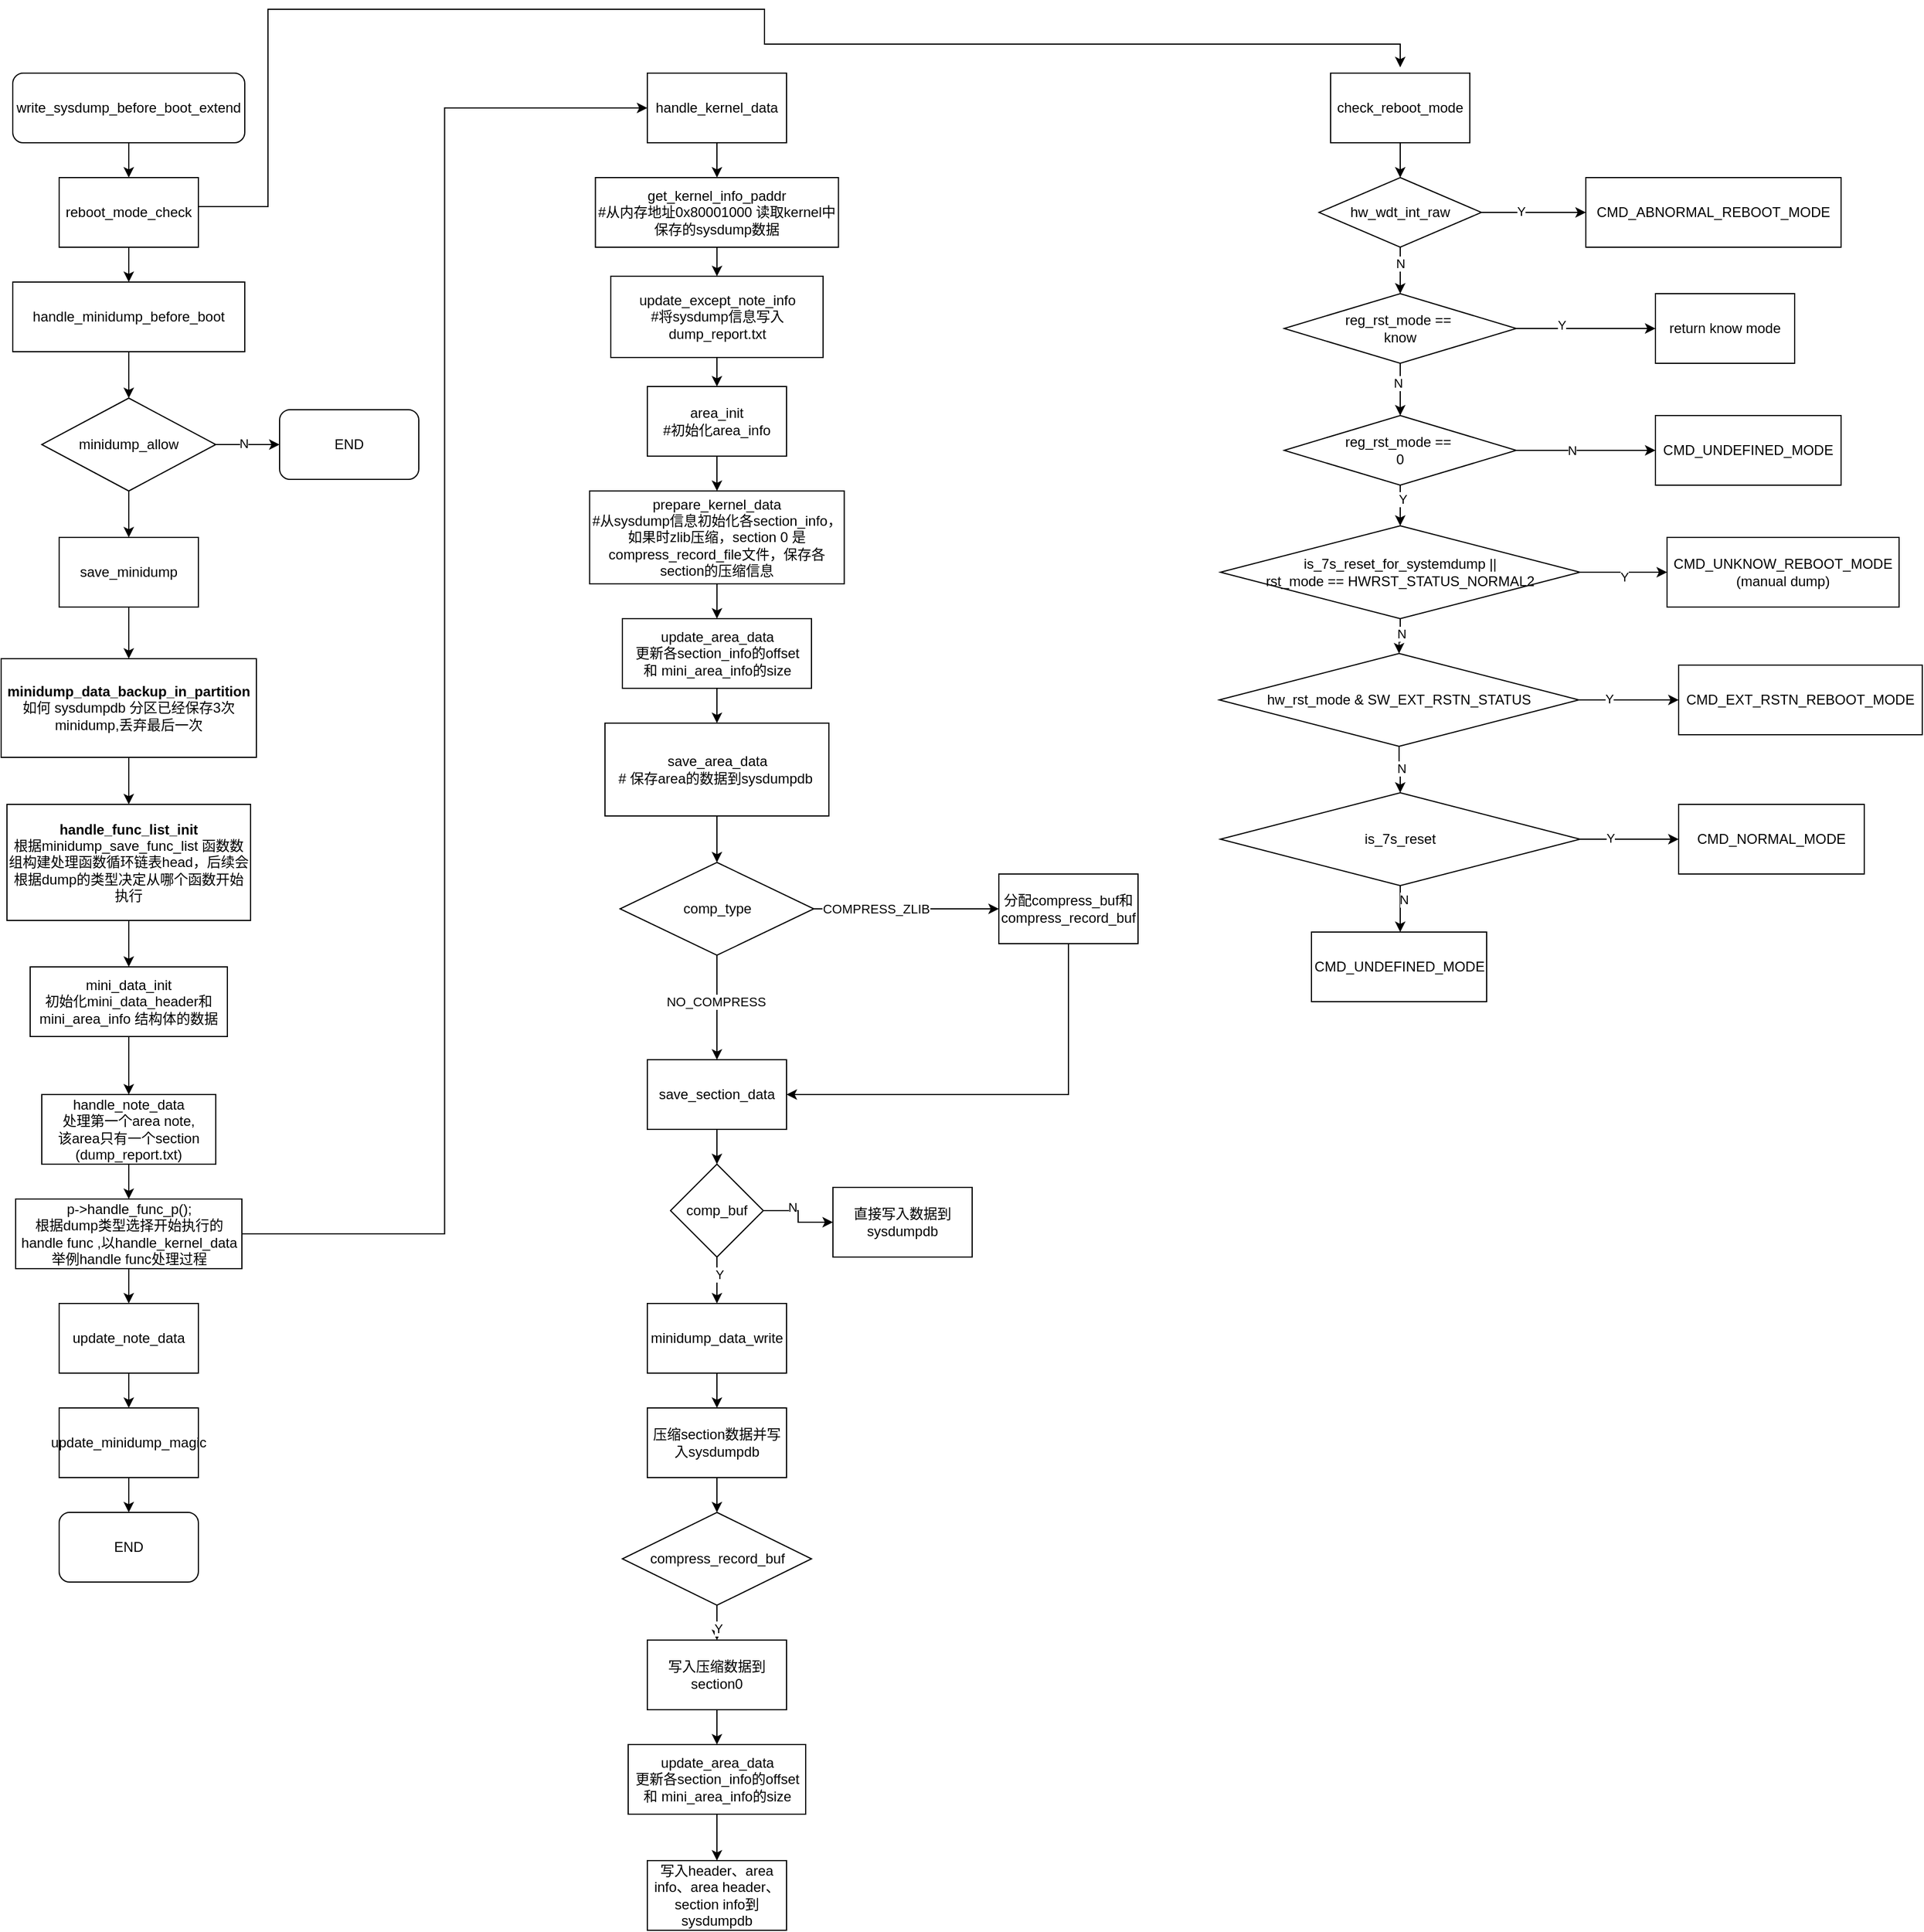 <mxfile version="26.0.9">
  <diagram id="C5RBs43oDa-KdzZeNtuy" name="Page-1">
    <mxGraphModel dx="724" dy="494" grid="1" gridSize="10" guides="1" tooltips="1" connect="1" arrows="1" fold="1" page="1" pageScale="1" pageWidth="827" pageHeight="1169" math="0" shadow="0">
      <root>
        <mxCell id="WIyWlLk6GJQsqaUBKTNV-0" />
        <mxCell id="WIyWlLk6GJQsqaUBKTNV-1" parent="WIyWlLk6GJQsqaUBKTNV-0" />
        <mxCell id="IBkAoVln-m4Y2JsK69sD-1" value="" style="edgeStyle=orthogonalEdgeStyle;rounded=0;orthogonalLoop=1;jettySize=auto;html=1;" edge="1" parent="WIyWlLk6GJQsqaUBKTNV-1" source="WIyWlLk6GJQsqaUBKTNV-3" target="IBkAoVln-m4Y2JsK69sD-0">
          <mxGeometry relative="1" as="geometry" />
        </mxCell>
        <mxCell id="WIyWlLk6GJQsqaUBKTNV-3" value="write_sysdump_before_boot_extend" style="rounded=1;whiteSpace=wrap;html=1;fontSize=12;glass=0;strokeWidth=1;shadow=0;" parent="WIyWlLk6GJQsqaUBKTNV-1" vertex="1">
          <mxGeometry x="160" y="80" width="200" height="60" as="geometry" />
        </mxCell>
        <mxCell id="IBkAoVln-m4Y2JsK69sD-49" value="" style="edgeStyle=orthogonalEdgeStyle;rounded=0;orthogonalLoop=1;jettySize=auto;html=1;" edge="1" parent="WIyWlLk6GJQsqaUBKTNV-1" source="IBkAoVln-m4Y2JsK69sD-0" target="IBkAoVln-m4Y2JsK69sD-48">
          <mxGeometry relative="1" as="geometry" />
        </mxCell>
        <mxCell id="IBkAoVln-m4Y2JsK69sD-121" style="edgeStyle=orthogonalEdgeStyle;rounded=0;orthogonalLoop=1;jettySize=auto;html=1;exitX=1;exitY=0.5;exitDx=0;exitDy=0;entryX=0.5;entryY=0;entryDx=0;entryDy=0;" edge="1" parent="WIyWlLk6GJQsqaUBKTNV-1">
          <mxGeometry relative="1" as="geometry">
            <mxPoint x="320" y="195" as="sourcePoint" />
            <mxPoint x="1356" y="75" as="targetPoint" />
            <Array as="points">
              <mxPoint x="380" y="195" />
              <mxPoint x="380" y="25" />
              <mxPoint x="808" y="25" />
              <mxPoint x="808" y="55" />
              <mxPoint x="1356" y="55" />
            </Array>
          </mxGeometry>
        </mxCell>
        <mxCell id="IBkAoVln-m4Y2JsK69sD-0" value="reboot_mode_check" style="rounded=0;whiteSpace=wrap;html=1;" vertex="1" parent="WIyWlLk6GJQsqaUBKTNV-1">
          <mxGeometry x="200" y="170" width="120" height="60" as="geometry" />
        </mxCell>
        <mxCell id="IBkAoVln-m4Y2JsK69sD-5" value="" style="edgeStyle=orthogonalEdgeStyle;rounded=0;orthogonalLoop=1;jettySize=auto;html=1;" edge="1" parent="WIyWlLk6GJQsqaUBKTNV-1" source="IBkAoVln-m4Y2JsK69sD-2" target="IBkAoVln-m4Y2JsK69sD-4">
          <mxGeometry relative="1" as="geometry" />
        </mxCell>
        <mxCell id="IBkAoVln-m4Y2JsK69sD-2" value="check_reboot_mode" style="rounded=0;whiteSpace=wrap;html=1;" vertex="1" parent="WIyWlLk6GJQsqaUBKTNV-1">
          <mxGeometry x="1296" y="80" width="120" height="60" as="geometry" />
        </mxCell>
        <mxCell id="IBkAoVln-m4Y2JsK69sD-7" value="" style="edgeStyle=orthogonalEdgeStyle;rounded=0;orthogonalLoop=1;jettySize=auto;html=1;" edge="1" parent="WIyWlLk6GJQsqaUBKTNV-1" source="IBkAoVln-m4Y2JsK69sD-4" target="IBkAoVln-m4Y2JsK69sD-6">
          <mxGeometry relative="1" as="geometry" />
        </mxCell>
        <mxCell id="IBkAoVln-m4Y2JsK69sD-8" value="Y" style="edgeLabel;html=1;align=center;verticalAlign=middle;resizable=0;points=[];" vertex="1" connectable="0" parent="IBkAoVln-m4Y2JsK69sD-7">
          <mxGeometry x="-0.244" y="1" relative="1" as="geometry">
            <mxPoint as="offset" />
          </mxGeometry>
        </mxCell>
        <mxCell id="IBkAoVln-m4Y2JsK69sD-10" value="" style="edgeStyle=orthogonalEdgeStyle;rounded=0;orthogonalLoop=1;jettySize=auto;html=1;" edge="1" parent="WIyWlLk6GJQsqaUBKTNV-1" source="IBkAoVln-m4Y2JsK69sD-4" target="IBkAoVln-m4Y2JsK69sD-9">
          <mxGeometry relative="1" as="geometry" />
        </mxCell>
        <mxCell id="IBkAoVln-m4Y2JsK69sD-11" value="N" style="edgeLabel;html=1;align=center;verticalAlign=middle;resizable=0;points=[];" vertex="1" connectable="0" parent="IBkAoVln-m4Y2JsK69sD-10">
          <mxGeometry x="-0.3" relative="1" as="geometry">
            <mxPoint as="offset" />
          </mxGeometry>
        </mxCell>
        <mxCell id="IBkAoVln-m4Y2JsK69sD-4" value="hw_wdt_int_raw" style="rhombus;whiteSpace=wrap;html=1;rounded=0;" vertex="1" parent="WIyWlLk6GJQsqaUBKTNV-1">
          <mxGeometry x="1286" y="170" width="140" height="60" as="geometry" />
        </mxCell>
        <mxCell id="IBkAoVln-m4Y2JsK69sD-6" value="CMD_ABNORMAL_REBOOT_MODE" style="whiteSpace=wrap;html=1;rounded=0;" vertex="1" parent="WIyWlLk6GJQsqaUBKTNV-1">
          <mxGeometry x="1516" y="170" width="220" height="60" as="geometry" />
        </mxCell>
        <mxCell id="IBkAoVln-m4Y2JsK69sD-13" value="" style="edgeStyle=orthogonalEdgeStyle;rounded=0;orthogonalLoop=1;jettySize=auto;html=1;" edge="1" parent="WIyWlLk6GJQsqaUBKTNV-1" source="IBkAoVln-m4Y2JsK69sD-9" target="IBkAoVln-m4Y2JsK69sD-12">
          <mxGeometry relative="1" as="geometry" />
        </mxCell>
        <mxCell id="IBkAoVln-m4Y2JsK69sD-14" value="Y" style="edgeLabel;html=1;align=center;verticalAlign=middle;resizable=0;points=[];" vertex="1" connectable="0" parent="IBkAoVln-m4Y2JsK69sD-13">
          <mxGeometry x="-0.35" y="3" relative="1" as="geometry">
            <mxPoint as="offset" />
          </mxGeometry>
        </mxCell>
        <mxCell id="IBkAoVln-m4Y2JsK69sD-16" value="" style="edgeStyle=orthogonalEdgeStyle;rounded=0;orthogonalLoop=1;jettySize=auto;html=1;" edge="1" parent="WIyWlLk6GJQsqaUBKTNV-1" source="IBkAoVln-m4Y2JsK69sD-9" target="IBkAoVln-m4Y2JsK69sD-15">
          <mxGeometry relative="1" as="geometry" />
        </mxCell>
        <mxCell id="IBkAoVln-m4Y2JsK69sD-17" value="N" style="edgeLabel;html=1;align=center;verticalAlign=middle;resizable=0;points=[];" vertex="1" connectable="0" parent="IBkAoVln-m4Y2JsK69sD-16">
          <mxGeometry x="-0.275" y="-2" relative="1" as="geometry">
            <mxPoint as="offset" />
          </mxGeometry>
        </mxCell>
        <mxCell id="IBkAoVln-m4Y2JsK69sD-9" value="reg_rst_mode ==&amp;nbsp;&lt;div&gt;know&lt;/div&gt;" style="rhombus;whiteSpace=wrap;html=1;rounded=0;" vertex="1" parent="WIyWlLk6GJQsqaUBKTNV-1">
          <mxGeometry x="1256" y="270" width="200" height="60" as="geometry" />
        </mxCell>
        <mxCell id="IBkAoVln-m4Y2JsK69sD-12" value="return know mode" style="whiteSpace=wrap;html=1;rounded=0;" vertex="1" parent="WIyWlLk6GJQsqaUBKTNV-1">
          <mxGeometry x="1576" y="270" width="120" height="60" as="geometry" />
        </mxCell>
        <mxCell id="IBkAoVln-m4Y2JsK69sD-19" value="" style="edgeStyle=orthogonalEdgeStyle;rounded=0;orthogonalLoop=1;jettySize=auto;html=1;" edge="1" parent="WIyWlLk6GJQsqaUBKTNV-1" source="IBkAoVln-m4Y2JsK69sD-15" target="IBkAoVln-m4Y2JsK69sD-18">
          <mxGeometry relative="1" as="geometry" />
        </mxCell>
        <mxCell id="IBkAoVln-m4Y2JsK69sD-20" value="N" style="edgeLabel;html=1;align=center;verticalAlign=middle;resizable=0;points=[];" vertex="1" connectable="0" parent="IBkAoVln-m4Y2JsK69sD-19">
          <mxGeometry x="-0.2" relative="1" as="geometry">
            <mxPoint as="offset" />
          </mxGeometry>
        </mxCell>
        <mxCell id="IBkAoVln-m4Y2JsK69sD-22" value="" style="edgeStyle=orthogonalEdgeStyle;rounded=0;orthogonalLoop=1;jettySize=auto;html=1;" edge="1" parent="WIyWlLk6GJQsqaUBKTNV-1" source="IBkAoVln-m4Y2JsK69sD-15" target="IBkAoVln-m4Y2JsK69sD-21">
          <mxGeometry relative="1" as="geometry" />
        </mxCell>
        <mxCell id="IBkAoVln-m4Y2JsK69sD-23" value="Y" style="edgeLabel;html=1;align=center;verticalAlign=middle;resizable=0;points=[];" vertex="1" connectable="0" parent="IBkAoVln-m4Y2JsK69sD-22">
          <mxGeometry x="-0.467" y="2" relative="1" as="geometry">
            <mxPoint as="offset" />
          </mxGeometry>
        </mxCell>
        <mxCell id="IBkAoVln-m4Y2JsK69sD-15" value="reg_rst_mode ==&amp;nbsp;&lt;div&gt;0&lt;/div&gt;" style="rhombus;whiteSpace=wrap;html=1;rounded=0;" vertex="1" parent="WIyWlLk6GJQsqaUBKTNV-1">
          <mxGeometry x="1256" y="375" width="200" height="60" as="geometry" />
        </mxCell>
        <mxCell id="IBkAoVln-m4Y2JsK69sD-18" value="CMD_UNDEFINED_MODE" style="whiteSpace=wrap;html=1;rounded=0;" vertex="1" parent="WIyWlLk6GJQsqaUBKTNV-1">
          <mxGeometry x="1576" y="375" width="160" height="60" as="geometry" />
        </mxCell>
        <mxCell id="IBkAoVln-m4Y2JsK69sD-25" value="" style="edgeStyle=orthogonalEdgeStyle;rounded=0;orthogonalLoop=1;jettySize=auto;html=1;" edge="1" parent="WIyWlLk6GJQsqaUBKTNV-1" source="IBkAoVln-m4Y2JsK69sD-21" target="IBkAoVln-m4Y2JsK69sD-24">
          <mxGeometry relative="1" as="geometry" />
        </mxCell>
        <mxCell id="IBkAoVln-m4Y2JsK69sD-28" value="Y" style="edgeLabel;html=1;align=center;verticalAlign=middle;resizable=0;points=[];" vertex="1" connectable="0" parent="IBkAoVln-m4Y2JsK69sD-25">
          <mxGeometry x="0.013" y="-4" relative="1" as="geometry">
            <mxPoint as="offset" />
          </mxGeometry>
        </mxCell>
        <mxCell id="IBkAoVln-m4Y2JsK69sD-32" value="" style="edgeStyle=orthogonalEdgeStyle;rounded=0;orthogonalLoop=1;jettySize=auto;html=1;" edge="1" parent="WIyWlLk6GJQsqaUBKTNV-1" source="IBkAoVln-m4Y2JsK69sD-21" target="IBkAoVln-m4Y2JsK69sD-31">
          <mxGeometry relative="1" as="geometry" />
        </mxCell>
        <mxCell id="IBkAoVln-m4Y2JsK69sD-43" value="N" style="edgeLabel;html=1;align=center;verticalAlign=middle;resizable=0;points=[];" vertex="1" connectable="0" parent="IBkAoVln-m4Y2JsK69sD-32">
          <mxGeometry x="-0.161" y="1" relative="1" as="geometry">
            <mxPoint as="offset" />
          </mxGeometry>
        </mxCell>
        <mxCell id="IBkAoVln-m4Y2JsK69sD-21" value="is_7s_reset_for_systemdump ||&lt;br&gt;&lt;div&gt;rst_mode == HWRST_STATUS_NORMAL2&lt;br&gt;&lt;/div&gt;" style="rhombus;whiteSpace=wrap;html=1;rounded=0;" vertex="1" parent="WIyWlLk6GJQsqaUBKTNV-1">
          <mxGeometry x="1201" y="470" width="310" height="80" as="geometry" />
        </mxCell>
        <mxCell id="IBkAoVln-m4Y2JsK69sD-24" value="CMD_UNKNOW_REBOOT_MODE&lt;div&gt;(manual dump)&lt;/div&gt;" style="whiteSpace=wrap;html=1;rounded=0;" vertex="1" parent="WIyWlLk6GJQsqaUBKTNV-1">
          <mxGeometry x="1586" y="480" width="200" height="60" as="geometry" />
        </mxCell>
        <mxCell id="IBkAoVln-m4Y2JsK69sD-34" value="" style="edgeStyle=orthogonalEdgeStyle;rounded=0;orthogonalLoop=1;jettySize=auto;html=1;" edge="1" parent="WIyWlLk6GJQsqaUBKTNV-1" source="IBkAoVln-m4Y2JsK69sD-31" target="IBkAoVln-m4Y2JsK69sD-33">
          <mxGeometry relative="1" as="geometry" />
        </mxCell>
        <mxCell id="IBkAoVln-m4Y2JsK69sD-44" value="Y" style="edgeLabel;html=1;align=center;verticalAlign=middle;resizable=0;points=[];" vertex="1" connectable="0" parent="IBkAoVln-m4Y2JsK69sD-34">
          <mxGeometry x="-0.395" y="1" relative="1" as="geometry">
            <mxPoint as="offset" />
          </mxGeometry>
        </mxCell>
        <mxCell id="IBkAoVln-m4Y2JsK69sD-36" value="" style="edgeStyle=orthogonalEdgeStyle;rounded=0;orthogonalLoop=1;jettySize=auto;html=1;" edge="1" parent="WIyWlLk6GJQsqaUBKTNV-1" source="IBkAoVln-m4Y2JsK69sD-31" target="IBkAoVln-m4Y2JsK69sD-35">
          <mxGeometry relative="1" as="geometry" />
        </mxCell>
        <mxCell id="IBkAoVln-m4Y2JsK69sD-45" value="N" style="edgeLabel;html=1;align=center;verticalAlign=middle;resizable=0;points=[];" vertex="1" connectable="0" parent="IBkAoVln-m4Y2JsK69sD-36">
          <mxGeometry x="-0.075" y="2" relative="1" as="geometry">
            <mxPoint as="offset" />
          </mxGeometry>
        </mxCell>
        <mxCell id="IBkAoVln-m4Y2JsK69sD-31" value="&lt;div&gt;hw_rst_mode &amp;amp; SW_EXT_RSTN_STATUS&lt;br&gt;&lt;/div&gt;" style="rhombus;whiteSpace=wrap;html=1;rounded=0;" vertex="1" parent="WIyWlLk6GJQsqaUBKTNV-1">
          <mxGeometry x="1200" y="580" width="310" height="80" as="geometry" />
        </mxCell>
        <mxCell id="IBkAoVln-m4Y2JsK69sD-33" value="CMD_EXT_RSTN_REBOOT_MODE" style="whiteSpace=wrap;html=1;rounded=0;" vertex="1" parent="WIyWlLk6GJQsqaUBKTNV-1">
          <mxGeometry x="1596" y="590" width="210" height="60" as="geometry" />
        </mxCell>
        <mxCell id="IBkAoVln-m4Y2JsK69sD-40" value="" style="edgeStyle=orthogonalEdgeStyle;rounded=0;orthogonalLoop=1;jettySize=auto;html=1;" edge="1" parent="WIyWlLk6GJQsqaUBKTNV-1" source="IBkAoVln-m4Y2JsK69sD-35" target="IBkAoVln-m4Y2JsK69sD-39">
          <mxGeometry relative="1" as="geometry" />
        </mxCell>
        <mxCell id="IBkAoVln-m4Y2JsK69sD-46" value="Y" style="edgeLabel;html=1;align=center;verticalAlign=middle;resizable=0;points=[];" vertex="1" connectable="0" parent="IBkAoVln-m4Y2JsK69sD-40">
          <mxGeometry x="-0.394" y="1" relative="1" as="geometry">
            <mxPoint as="offset" />
          </mxGeometry>
        </mxCell>
        <mxCell id="IBkAoVln-m4Y2JsK69sD-42" value="" style="edgeStyle=orthogonalEdgeStyle;rounded=0;orthogonalLoop=1;jettySize=auto;html=1;" edge="1" parent="WIyWlLk6GJQsqaUBKTNV-1" source="IBkAoVln-m4Y2JsK69sD-35">
          <mxGeometry relative="1" as="geometry">
            <mxPoint x="1356" y="820" as="targetPoint" />
          </mxGeometry>
        </mxCell>
        <mxCell id="IBkAoVln-m4Y2JsK69sD-47" value="N" style="edgeLabel;html=1;align=center;verticalAlign=middle;resizable=0;points=[];" vertex="1" connectable="0" parent="IBkAoVln-m4Y2JsK69sD-42">
          <mxGeometry x="-0.4" y="3" relative="1" as="geometry">
            <mxPoint as="offset" />
          </mxGeometry>
        </mxCell>
        <mxCell id="IBkAoVln-m4Y2JsK69sD-35" value="&lt;div&gt;is_7s_reset&lt;br&gt;&lt;/div&gt;" style="rhombus;whiteSpace=wrap;html=1;rounded=0;" vertex="1" parent="WIyWlLk6GJQsqaUBKTNV-1">
          <mxGeometry x="1201" y="700" width="310" height="80" as="geometry" />
        </mxCell>
        <mxCell id="IBkAoVln-m4Y2JsK69sD-39" value="CMD_NORMAL_MODE" style="whiteSpace=wrap;html=1;rounded=0;" vertex="1" parent="WIyWlLk6GJQsqaUBKTNV-1">
          <mxGeometry x="1596" y="710" width="160" height="60" as="geometry" />
        </mxCell>
        <mxCell id="IBkAoVln-m4Y2JsK69sD-41" value="CMD_UNDEFINED_MODE" style="whiteSpace=wrap;html=1;rounded=0;" vertex="1" parent="WIyWlLk6GJQsqaUBKTNV-1">
          <mxGeometry x="1279.5" y="820" width="151" height="60" as="geometry" />
        </mxCell>
        <mxCell id="IBkAoVln-m4Y2JsK69sD-51" value="" style="edgeStyle=orthogonalEdgeStyle;rounded=0;orthogonalLoop=1;jettySize=auto;html=1;" edge="1" parent="WIyWlLk6GJQsqaUBKTNV-1" source="IBkAoVln-m4Y2JsK69sD-48" target="IBkAoVln-m4Y2JsK69sD-50">
          <mxGeometry relative="1" as="geometry" />
        </mxCell>
        <mxCell id="IBkAoVln-m4Y2JsK69sD-48" value="handle_minidump_before_boot" style="whiteSpace=wrap;html=1;rounded=0;" vertex="1" parent="WIyWlLk6GJQsqaUBKTNV-1">
          <mxGeometry x="160" y="260" width="200" height="60" as="geometry" />
        </mxCell>
        <mxCell id="IBkAoVln-m4Y2JsK69sD-53" value="" style="edgeStyle=orthogonalEdgeStyle;rounded=0;orthogonalLoop=1;jettySize=auto;html=1;" edge="1" parent="WIyWlLk6GJQsqaUBKTNV-1" source="IBkAoVln-m4Y2JsK69sD-50" target="IBkAoVln-m4Y2JsK69sD-52">
          <mxGeometry relative="1" as="geometry" />
        </mxCell>
        <mxCell id="IBkAoVln-m4Y2JsK69sD-54" value="N" style="edgeLabel;html=1;align=center;verticalAlign=middle;resizable=0;points=[];" vertex="1" connectable="0" parent="IBkAoVln-m4Y2JsK69sD-53">
          <mxGeometry x="-0.149" y="1" relative="1" as="geometry">
            <mxPoint as="offset" />
          </mxGeometry>
        </mxCell>
        <mxCell id="IBkAoVln-m4Y2JsK69sD-58" value="" style="edgeStyle=orthogonalEdgeStyle;rounded=0;orthogonalLoop=1;jettySize=auto;html=1;" edge="1" parent="WIyWlLk6GJQsqaUBKTNV-1" source="IBkAoVln-m4Y2JsK69sD-50" target="IBkAoVln-m4Y2JsK69sD-57">
          <mxGeometry relative="1" as="geometry" />
        </mxCell>
        <mxCell id="IBkAoVln-m4Y2JsK69sD-50" value="minidump_allow" style="rhombus;whiteSpace=wrap;html=1;rounded=0;" vertex="1" parent="WIyWlLk6GJQsqaUBKTNV-1">
          <mxGeometry x="185" y="360" width="150" height="80" as="geometry" />
        </mxCell>
        <mxCell id="IBkAoVln-m4Y2JsK69sD-52" value="END" style="rounded=1;whiteSpace=wrap;html=1;" vertex="1" parent="WIyWlLk6GJQsqaUBKTNV-1">
          <mxGeometry x="390" y="370" width="120" height="60" as="geometry" />
        </mxCell>
        <mxCell id="IBkAoVln-m4Y2JsK69sD-60" value="" style="edgeStyle=orthogonalEdgeStyle;rounded=0;orthogonalLoop=1;jettySize=auto;html=1;" edge="1" parent="WIyWlLk6GJQsqaUBKTNV-1" source="IBkAoVln-m4Y2JsK69sD-57" target="IBkAoVln-m4Y2JsK69sD-59">
          <mxGeometry relative="1" as="geometry" />
        </mxCell>
        <mxCell id="IBkAoVln-m4Y2JsK69sD-57" value="save_minidump" style="whiteSpace=wrap;html=1;rounded=0;" vertex="1" parent="WIyWlLk6GJQsqaUBKTNV-1">
          <mxGeometry x="200" y="480" width="120" height="60" as="geometry" />
        </mxCell>
        <mxCell id="IBkAoVln-m4Y2JsK69sD-62" value="" style="edgeStyle=orthogonalEdgeStyle;rounded=0;orthogonalLoop=1;jettySize=auto;html=1;" edge="1" parent="WIyWlLk6GJQsqaUBKTNV-1" source="IBkAoVln-m4Y2JsK69sD-59" target="IBkAoVln-m4Y2JsK69sD-61">
          <mxGeometry relative="1" as="geometry" />
        </mxCell>
        <mxCell id="IBkAoVln-m4Y2JsK69sD-59" value="&lt;b&gt;minidump_data_backup_in_partition&lt;/b&gt;&lt;div&gt;如何 sysdumpdb 分区已经保存3次&lt;/div&gt;&lt;div&gt;minidump,丢弃最后一次&lt;/div&gt;" style="whiteSpace=wrap;html=1;rounded=0;" vertex="1" parent="WIyWlLk6GJQsqaUBKTNV-1">
          <mxGeometry x="150" y="584.5" width="220" height="85" as="geometry" />
        </mxCell>
        <mxCell id="IBkAoVln-m4Y2JsK69sD-64" value="" style="edgeStyle=orthogonalEdgeStyle;rounded=0;orthogonalLoop=1;jettySize=auto;html=1;" edge="1" parent="WIyWlLk6GJQsqaUBKTNV-1" source="IBkAoVln-m4Y2JsK69sD-61" target="IBkAoVln-m4Y2JsK69sD-63">
          <mxGeometry relative="1" as="geometry" />
        </mxCell>
        <mxCell id="IBkAoVln-m4Y2JsK69sD-61" value="&lt;b&gt;handle_func_list_init&lt;/b&gt;&lt;div&gt;根据minidump_save_func_list 函数数组构建处理函数循环链表head，后续会根据dump的类型决定从哪个函数开始执行&lt;/div&gt;" style="whiteSpace=wrap;html=1;rounded=0;" vertex="1" parent="WIyWlLk6GJQsqaUBKTNV-1">
          <mxGeometry x="155" y="710" width="210" height="100" as="geometry" />
        </mxCell>
        <mxCell id="IBkAoVln-m4Y2JsK69sD-66" value="" style="edgeStyle=orthogonalEdgeStyle;rounded=0;orthogonalLoop=1;jettySize=auto;html=1;" edge="1" parent="WIyWlLk6GJQsqaUBKTNV-1" source="IBkAoVln-m4Y2JsK69sD-63" target="IBkAoVln-m4Y2JsK69sD-65">
          <mxGeometry relative="1" as="geometry" />
        </mxCell>
        <mxCell id="IBkAoVln-m4Y2JsK69sD-63" value="mini_data_init&lt;div&gt;初始化mini_data_header和mini_area_info 结构体的数据&lt;/div&gt;" style="whiteSpace=wrap;html=1;rounded=0;" vertex="1" parent="WIyWlLk6GJQsqaUBKTNV-1">
          <mxGeometry x="175" y="850" width="170" height="60" as="geometry" />
        </mxCell>
        <mxCell id="IBkAoVln-m4Y2JsK69sD-68" value="" style="edgeStyle=orthogonalEdgeStyle;rounded=0;orthogonalLoop=1;jettySize=auto;html=1;" edge="1" parent="WIyWlLk6GJQsqaUBKTNV-1" source="IBkAoVln-m4Y2JsK69sD-65" target="IBkAoVln-m4Y2JsK69sD-67">
          <mxGeometry relative="1" as="geometry" />
        </mxCell>
        <mxCell id="IBkAoVln-m4Y2JsK69sD-65" value="handle_note_data&lt;div&gt;处理第一个area note,&lt;/div&gt;&lt;div&gt;该area只有一个section (dump_report.txt)&lt;/div&gt;" style="whiteSpace=wrap;html=1;rounded=0;" vertex="1" parent="WIyWlLk6GJQsqaUBKTNV-1">
          <mxGeometry x="185" y="960" width="150" height="60" as="geometry" />
        </mxCell>
        <mxCell id="IBkAoVln-m4Y2JsK69sD-70" value="" style="edgeStyle=orthogonalEdgeStyle;rounded=0;orthogonalLoop=1;jettySize=auto;html=1;entryX=0;entryY=0.5;entryDx=0;entryDy=0;" edge="1" parent="WIyWlLk6GJQsqaUBKTNV-1" source="IBkAoVln-m4Y2JsK69sD-67" target="IBkAoVln-m4Y2JsK69sD-69">
          <mxGeometry relative="1" as="geometry" />
        </mxCell>
        <mxCell id="IBkAoVln-m4Y2JsK69sD-72" value="" style="edgeStyle=orthogonalEdgeStyle;rounded=0;orthogonalLoop=1;jettySize=auto;html=1;" edge="1" parent="WIyWlLk6GJQsqaUBKTNV-1" source="IBkAoVln-m4Y2JsK69sD-67" target="IBkAoVln-m4Y2JsK69sD-71">
          <mxGeometry relative="1" as="geometry" />
        </mxCell>
        <mxCell id="IBkAoVln-m4Y2JsK69sD-67" value="p-&amp;gt;handle_func_p();&lt;div&gt;根据dump类型选择开始执行的&lt;/div&gt;&lt;div&gt;handle func ,以handle_kernel_data&lt;/div&gt;&lt;div&gt;举例&lt;span style=&quot;background-color: transparent; color: light-dark(rgb(0, 0, 0), rgb(255, 255, 255));&quot;&gt;handle func处理过程&lt;/span&gt;&lt;/div&gt;" style="whiteSpace=wrap;html=1;rounded=0;" vertex="1" parent="WIyWlLk6GJQsqaUBKTNV-1">
          <mxGeometry x="162.5" y="1050" width="195" height="60" as="geometry" />
        </mxCell>
        <mxCell id="IBkAoVln-m4Y2JsK69sD-78" value="" style="edgeStyle=orthogonalEdgeStyle;rounded=0;orthogonalLoop=1;jettySize=auto;html=1;" edge="1" parent="WIyWlLk6GJQsqaUBKTNV-1" source="IBkAoVln-m4Y2JsK69sD-69" target="IBkAoVln-m4Y2JsK69sD-77">
          <mxGeometry relative="1" as="geometry" />
        </mxCell>
        <mxCell id="IBkAoVln-m4Y2JsK69sD-69" value="handle_kernel_data" style="whiteSpace=wrap;html=1;rounded=0;" vertex="1" parent="WIyWlLk6GJQsqaUBKTNV-1">
          <mxGeometry x="707" y="80" width="120" height="60" as="geometry" />
        </mxCell>
        <mxCell id="IBkAoVln-m4Y2JsK69sD-74" value="" style="edgeStyle=orthogonalEdgeStyle;rounded=0;orthogonalLoop=1;jettySize=auto;html=1;" edge="1" parent="WIyWlLk6GJQsqaUBKTNV-1" source="IBkAoVln-m4Y2JsK69sD-71" target="IBkAoVln-m4Y2JsK69sD-73">
          <mxGeometry relative="1" as="geometry" />
        </mxCell>
        <mxCell id="IBkAoVln-m4Y2JsK69sD-71" value="update_note_data" style="whiteSpace=wrap;html=1;rounded=0;" vertex="1" parent="WIyWlLk6GJQsqaUBKTNV-1">
          <mxGeometry x="200" y="1140" width="120" height="60" as="geometry" />
        </mxCell>
        <mxCell id="IBkAoVln-m4Y2JsK69sD-76" value="" style="edgeStyle=orthogonalEdgeStyle;rounded=0;orthogonalLoop=1;jettySize=auto;html=1;" edge="1" parent="WIyWlLk6GJQsqaUBKTNV-1" source="IBkAoVln-m4Y2JsK69sD-73" target="IBkAoVln-m4Y2JsK69sD-75">
          <mxGeometry relative="1" as="geometry" />
        </mxCell>
        <mxCell id="IBkAoVln-m4Y2JsK69sD-73" value="update_minidump_magic" style="whiteSpace=wrap;html=1;rounded=0;" vertex="1" parent="WIyWlLk6GJQsqaUBKTNV-1">
          <mxGeometry x="200" y="1230" width="120" height="60" as="geometry" />
        </mxCell>
        <mxCell id="IBkAoVln-m4Y2JsK69sD-75" value="END" style="rounded=1;whiteSpace=wrap;html=1;" vertex="1" parent="WIyWlLk6GJQsqaUBKTNV-1">
          <mxGeometry x="200" y="1320" width="120" height="60" as="geometry" />
        </mxCell>
        <mxCell id="IBkAoVln-m4Y2JsK69sD-80" value="" style="edgeStyle=orthogonalEdgeStyle;rounded=0;orthogonalLoop=1;jettySize=auto;html=1;" edge="1" parent="WIyWlLk6GJQsqaUBKTNV-1" source="IBkAoVln-m4Y2JsK69sD-77" target="IBkAoVln-m4Y2JsK69sD-79">
          <mxGeometry relative="1" as="geometry" />
        </mxCell>
        <mxCell id="IBkAoVln-m4Y2JsK69sD-77" value="get_kernel_info_paddr&lt;div&gt;#从内存地址0x80001000 读取kernel中保存的sysdump数据&lt;/div&gt;" style="whiteSpace=wrap;html=1;rounded=0;" vertex="1" parent="WIyWlLk6GJQsqaUBKTNV-1">
          <mxGeometry x="662.25" y="170" width="209.5" height="60" as="geometry" />
        </mxCell>
        <mxCell id="IBkAoVln-m4Y2JsK69sD-82" value="" style="edgeStyle=orthogonalEdgeStyle;rounded=0;orthogonalLoop=1;jettySize=auto;html=1;" edge="1" parent="WIyWlLk6GJQsqaUBKTNV-1" source="IBkAoVln-m4Y2JsK69sD-79" target="IBkAoVln-m4Y2JsK69sD-81">
          <mxGeometry relative="1" as="geometry" />
        </mxCell>
        <mxCell id="IBkAoVln-m4Y2JsK69sD-79" value="update_except_note_info&lt;div&gt;#将sysdump信息写入dump_report.txt&lt;/div&gt;" style="whiteSpace=wrap;html=1;rounded=0;" vertex="1" parent="WIyWlLk6GJQsqaUBKTNV-1">
          <mxGeometry x="675.5" y="255" width="183" height="70" as="geometry" />
        </mxCell>
        <mxCell id="IBkAoVln-m4Y2JsK69sD-84" value="" style="edgeStyle=orthogonalEdgeStyle;rounded=0;orthogonalLoop=1;jettySize=auto;html=1;" edge="1" parent="WIyWlLk6GJQsqaUBKTNV-1" source="IBkAoVln-m4Y2JsK69sD-81" target="IBkAoVln-m4Y2JsK69sD-83">
          <mxGeometry relative="1" as="geometry" />
        </mxCell>
        <mxCell id="IBkAoVln-m4Y2JsK69sD-81" value="area_init&lt;div&gt;#初始化area_info&lt;/div&gt;" style="whiteSpace=wrap;html=1;rounded=0;" vertex="1" parent="WIyWlLk6GJQsqaUBKTNV-1">
          <mxGeometry x="707" y="350" width="120" height="60" as="geometry" />
        </mxCell>
        <mxCell id="IBkAoVln-m4Y2JsK69sD-86" value="" style="edgeStyle=orthogonalEdgeStyle;rounded=0;orthogonalLoop=1;jettySize=auto;html=1;" edge="1" parent="WIyWlLk6GJQsqaUBKTNV-1" source="IBkAoVln-m4Y2JsK69sD-83" target="IBkAoVln-m4Y2JsK69sD-85">
          <mxGeometry relative="1" as="geometry" />
        </mxCell>
        <mxCell id="IBkAoVln-m4Y2JsK69sD-83" value="prepare_kernel_data&lt;div&gt;#从sysdump信息初始化各section_info，如果时zlib压缩，section 0 是compress_record_file文件，保存各section的压缩信息&lt;/div&gt;" style="whiteSpace=wrap;html=1;rounded=0;" vertex="1" parent="WIyWlLk6GJQsqaUBKTNV-1">
          <mxGeometry x="657.25" y="440" width="219.5" height="80" as="geometry" />
        </mxCell>
        <mxCell id="IBkAoVln-m4Y2JsK69sD-88" value="" style="edgeStyle=orthogonalEdgeStyle;rounded=0;orthogonalLoop=1;jettySize=auto;html=1;" edge="1" parent="WIyWlLk6GJQsqaUBKTNV-1" source="IBkAoVln-m4Y2JsK69sD-85" target="IBkAoVln-m4Y2JsK69sD-87">
          <mxGeometry relative="1" as="geometry" />
        </mxCell>
        <mxCell id="IBkAoVln-m4Y2JsK69sD-85" value="update_area_data&lt;div&gt;更新各section_info的offset和&amp;nbsp;mini_area_info的size&lt;/div&gt;" style="whiteSpace=wrap;html=1;rounded=0;" vertex="1" parent="WIyWlLk6GJQsqaUBKTNV-1">
          <mxGeometry x="685.5" y="550" width="163" height="60" as="geometry" />
        </mxCell>
        <mxCell id="IBkAoVln-m4Y2JsK69sD-92" value="" style="edgeStyle=orthogonalEdgeStyle;rounded=0;orthogonalLoop=1;jettySize=auto;html=1;" edge="1" parent="WIyWlLk6GJQsqaUBKTNV-1" source="IBkAoVln-m4Y2JsK69sD-87" target="IBkAoVln-m4Y2JsK69sD-91">
          <mxGeometry relative="1" as="geometry" />
        </mxCell>
        <mxCell id="IBkAoVln-m4Y2JsK69sD-87" value="save_area_data&lt;div&gt;# 保存area的数据到sysdumpdb&amp;nbsp;&lt;/div&gt;" style="whiteSpace=wrap;html=1;rounded=0;" vertex="1" parent="WIyWlLk6GJQsqaUBKTNV-1">
          <mxGeometry x="670.5" y="640" width="193" height="80" as="geometry" />
        </mxCell>
        <mxCell id="IBkAoVln-m4Y2JsK69sD-94" value="" style="edgeStyle=orthogonalEdgeStyle;rounded=0;orthogonalLoop=1;jettySize=auto;html=1;" edge="1" parent="WIyWlLk6GJQsqaUBKTNV-1" source="IBkAoVln-m4Y2JsK69sD-91" target="IBkAoVln-m4Y2JsK69sD-93">
          <mxGeometry relative="1" as="geometry" />
        </mxCell>
        <mxCell id="IBkAoVln-m4Y2JsK69sD-95" value="NO_COMPRESS" style="edgeLabel;html=1;align=center;verticalAlign=middle;resizable=0;points=[];" vertex="1" connectable="0" parent="IBkAoVln-m4Y2JsK69sD-94">
          <mxGeometry x="-0.116" y="-1" relative="1" as="geometry">
            <mxPoint as="offset" />
          </mxGeometry>
        </mxCell>
        <mxCell id="IBkAoVln-m4Y2JsK69sD-97" value="" style="edgeStyle=orthogonalEdgeStyle;rounded=0;orthogonalLoop=1;jettySize=auto;html=1;" edge="1" parent="WIyWlLk6GJQsqaUBKTNV-1" source="IBkAoVln-m4Y2JsK69sD-91" target="IBkAoVln-m4Y2JsK69sD-96">
          <mxGeometry relative="1" as="geometry" />
        </mxCell>
        <mxCell id="IBkAoVln-m4Y2JsK69sD-99" value="COMPRESS_ZLIB" style="edgeLabel;html=1;align=center;verticalAlign=middle;resizable=0;points=[];" vertex="1" connectable="0" parent="IBkAoVln-m4Y2JsK69sD-97">
          <mxGeometry x="-0.327" relative="1" as="geometry">
            <mxPoint as="offset" />
          </mxGeometry>
        </mxCell>
        <mxCell id="IBkAoVln-m4Y2JsK69sD-91" value="comp_type" style="rhombus;whiteSpace=wrap;html=1;rounded=0;" vertex="1" parent="WIyWlLk6GJQsqaUBKTNV-1">
          <mxGeometry x="683.5" y="760" width="167" height="80" as="geometry" />
        </mxCell>
        <mxCell id="IBkAoVln-m4Y2JsK69sD-101" value="" style="edgeStyle=orthogonalEdgeStyle;rounded=0;orthogonalLoop=1;jettySize=auto;html=1;" edge="1" parent="WIyWlLk6GJQsqaUBKTNV-1" source="IBkAoVln-m4Y2JsK69sD-93" target="IBkAoVln-m4Y2JsK69sD-100">
          <mxGeometry relative="1" as="geometry" />
        </mxCell>
        <mxCell id="IBkAoVln-m4Y2JsK69sD-93" value="save_section_data" style="whiteSpace=wrap;html=1;rounded=0;" vertex="1" parent="WIyWlLk6GJQsqaUBKTNV-1">
          <mxGeometry x="707" y="930" width="120" height="60" as="geometry" />
        </mxCell>
        <mxCell id="IBkAoVln-m4Y2JsK69sD-98" style="edgeStyle=orthogonalEdgeStyle;rounded=0;orthogonalLoop=1;jettySize=auto;html=1;entryX=1;entryY=0.5;entryDx=0;entryDy=0;exitX=0.5;exitY=1;exitDx=0;exitDy=0;" edge="1" parent="WIyWlLk6GJQsqaUBKTNV-1" source="IBkAoVln-m4Y2JsK69sD-96" target="IBkAoVln-m4Y2JsK69sD-93">
          <mxGeometry relative="1" as="geometry" />
        </mxCell>
        <mxCell id="IBkAoVln-m4Y2JsK69sD-96" value="分配compress_buf和compress_record_buf" style="whiteSpace=wrap;html=1;rounded=0;" vertex="1" parent="WIyWlLk6GJQsqaUBKTNV-1">
          <mxGeometry x="1010" y="770" width="120" height="60" as="geometry" />
        </mxCell>
        <mxCell id="IBkAoVln-m4Y2JsK69sD-103" value="" style="edgeStyle=orthogonalEdgeStyle;rounded=0;orthogonalLoop=1;jettySize=auto;html=1;" edge="1" parent="WIyWlLk6GJQsqaUBKTNV-1" source="IBkAoVln-m4Y2JsK69sD-100" target="IBkAoVln-m4Y2JsK69sD-102">
          <mxGeometry relative="1" as="geometry" />
        </mxCell>
        <mxCell id="IBkAoVln-m4Y2JsK69sD-104" value="Y" style="edgeLabel;html=1;align=center;verticalAlign=middle;resizable=0;points=[];" vertex="1" connectable="0" parent="IBkAoVln-m4Y2JsK69sD-103">
          <mxGeometry x="-0.239" y="2" relative="1" as="geometry">
            <mxPoint as="offset" />
          </mxGeometry>
        </mxCell>
        <mxCell id="IBkAoVln-m4Y2JsK69sD-111" value="" style="edgeStyle=orthogonalEdgeStyle;rounded=0;orthogonalLoop=1;jettySize=auto;html=1;" edge="1" parent="WIyWlLk6GJQsqaUBKTNV-1" source="IBkAoVln-m4Y2JsK69sD-100" target="IBkAoVln-m4Y2JsK69sD-110">
          <mxGeometry relative="1" as="geometry" />
        </mxCell>
        <mxCell id="IBkAoVln-m4Y2JsK69sD-112" value="N" style="edgeLabel;html=1;align=center;verticalAlign=middle;resizable=0;points=[];" vertex="1" connectable="0" parent="IBkAoVln-m4Y2JsK69sD-111">
          <mxGeometry x="-0.298" y="3" relative="1" as="geometry">
            <mxPoint as="offset" />
          </mxGeometry>
        </mxCell>
        <mxCell id="IBkAoVln-m4Y2JsK69sD-100" value="comp_buf" style="rhombus;whiteSpace=wrap;html=1;rounded=0;" vertex="1" parent="WIyWlLk6GJQsqaUBKTNV-1">
          <mxGeometry x="727" y="1020" width="80" height="80" as="geometry" />
        </mxCell>
        <mxCell id="IBkAoVln-m4Y2JsK69sD-114" value="" style="edgeStyle=orthogonalEdgeStyle;rounded=0;orthogonalLoop=1;jettySize=auto;html=1;" edge="1" parent="WIyWlLk6GJQsqaUBKTNV-1" source="IBkAoVln-m4Y2JsK69sD-102" target="IBkAoVln-m4Y2JsK69sD-113">
          <mxGeometry relative="1" as="geometry" />
        </mxCell>
        <mxCell id="IBkAoVln-m4Y2JsK69sD-102" value="minidump_data_write" style="whiteSpace=wrap;html=1;rounded=0;" vertex="1" parent="WIyWlLk6GJQsqaUBKTNV-1">
          <mxGeometry x="707" y="1140" width="120" height="60" as="geometry" />
        </mxCell>
        <mxCell id="IBkAoVln-m4Y2JsK69sD-108" value="" style="edgeStyle=orthogonalEdgeStyle;rounded=0;orthogonalLoop=1;jettySize=auto;html=1;" edge="1" parent="WIyWlLk6GJQsqaUBKTNV-1" source="IBkAoVln-m4Y2JsK69sD-105" target="IBkAoVln-m4Y2JsK69sD-107">
          <mxGeometry relative="1" as="geometry" />
        </mxCell>
        <mxCell id="IBkAoVln-m4Y2JsK69sD-109" value="Y" style="edgeLabel;html=1;align=center;verticalAlign=middle;resizable=0;points=[];" vertex="1" connectable="0" parent="IBkAoVln-m4Y2JsK69sD-108">
          <mxGeometry x="-0.2" y="-1" relative="1" as="geometry">
            <mxPoint as="offset" />
          </mxGeometry>
        </mxCell>
        <mxCell id="IBkAoVln-m4Y2JsK69sD-105" value="compress_record_buf" style="rhombus;whiteSpace=wrap;html=1;rounded=0;" vertex="1" parent="WIyWlLk6GJQsqaUBKTNV-1">
          <mxGeometry x="685.5" y="1320" width="163" height="80" as="geometry" />
        </mxCell>
        <mxCell id="IBkAoVln-m4Y2JsK69sD-117" value="" style="edgeStyle=orthogonalEdgeStyle;rounded=0;orthogonalLoop=1;jettySize=auto;html=1;" edge="1" parent="WIyWlLk6GJQsqaUBKTNV-1" source="IBkAoVln-m4Y2JsK69sD-107" target="IBkAoVln-m4Y2JsK69sD-116">
          <mxGeometry relative="1" as="geometry" />
        </mxCell>
        <mxCell id="IBkAoVln-m4Y2JsK69sD-107" value="写入压缩数据到section0" style="whiteSpace=wrap;html=1;rounded=0;" vertex="1" parent="WIyWlLk6GJQsqaUBKTNV-1">
          <mxGeometry x="707" y="1430" width="120" height="60" as="geometry" />
        </mxCell>
        <mxCell id="IBkAoVln-m4Y2JsK69sD-110" value="直接写入数据到sysdumpdb" style="whiteSpace=wrap;html=1;rounded=0;" vertex="1" parent="WIyWlLk6GJQsqaUBKTNV-1">
          <mxGeometry x="867" y="1040" width="120" height="60" as="geometry" />
        </mxCell>
        <mxCell id="IBkAoVln-m4Y2JsK69sD-115" value="" style="edgeStyle=orthogonalEdgeStyle;rounded=0;orthogonalLoop=1;jettySize=auto;html=1;" edge="1" parent="WIyWlLk6GJQsqaUBKTNV-1" source="IBkAoVln-m4Y2JsK69sD-113" target="IBkAoVln-m4Y2JsK69sD-105">
          <mxGeometry relative="1" as="geometry" />
        </mxCell>
        <mxCell id="IBkAoVln-m4Y2JsK69sD-113" value="压缩section数据并写入sysdumpdb" style="whiteSpace=wrap;html=1;rounded=0;" vertex="1" parent="WIyWlLk6GJQsqaUBKTNV-1">
          <mxGeometry x="707" y="1230" width="120" height="60" as="geometry" />
        </mxCell>
        <mxCell id="IBkAoVln-m4Y2JsK69sD-119" value="" style="edgeStyle=orthogonalEdgeStyle;rounded=0;orthogonalLoop=1;jettySize=auto;html=1;" edge="1" parent="WIyWlLk6GJQsqaUBKTNV-1" source="IBkAoVln-m4Y2JsK69sD-116" target="IBkAoVln-m4Y2JsK69sD-118">
          <mxGeometry relative="1" as="geometry" />
        </mxCell>
        <mxCell id="IBkAoVln-m4Y2JsK69sD-116" value="update_area_data&lt;div&gt;更新各section_info的offset和&amp;nbsp;mini_area_info的size&lt;/div&gt;" style="whiteSpace=wrap;html=1;rounded=0;" vertex="1" parent="WIyWlLk6GJQsqaUBKTNV-1">
          <mxGeometry x="690.5" y="1520" width="153" height="60" as="geometry" />
        </mxCell>
        <mxCell id="IBkAoVln-m4Y2JsK69sD-118" value="写入header、area info、area header、section info到sysdumpdb" style="whiteSpace=wrap;html=1;rounded=0;" vertex="1" parent="WIyWlLk6GJQsqaUBKTNV-1">
          <mxGeometry x="707" y="1620" width="120" height="60" as="geometry" />
        </mxCell>
      </root>
    </mxGraphModel>
  </diagram>
</mxfile>
